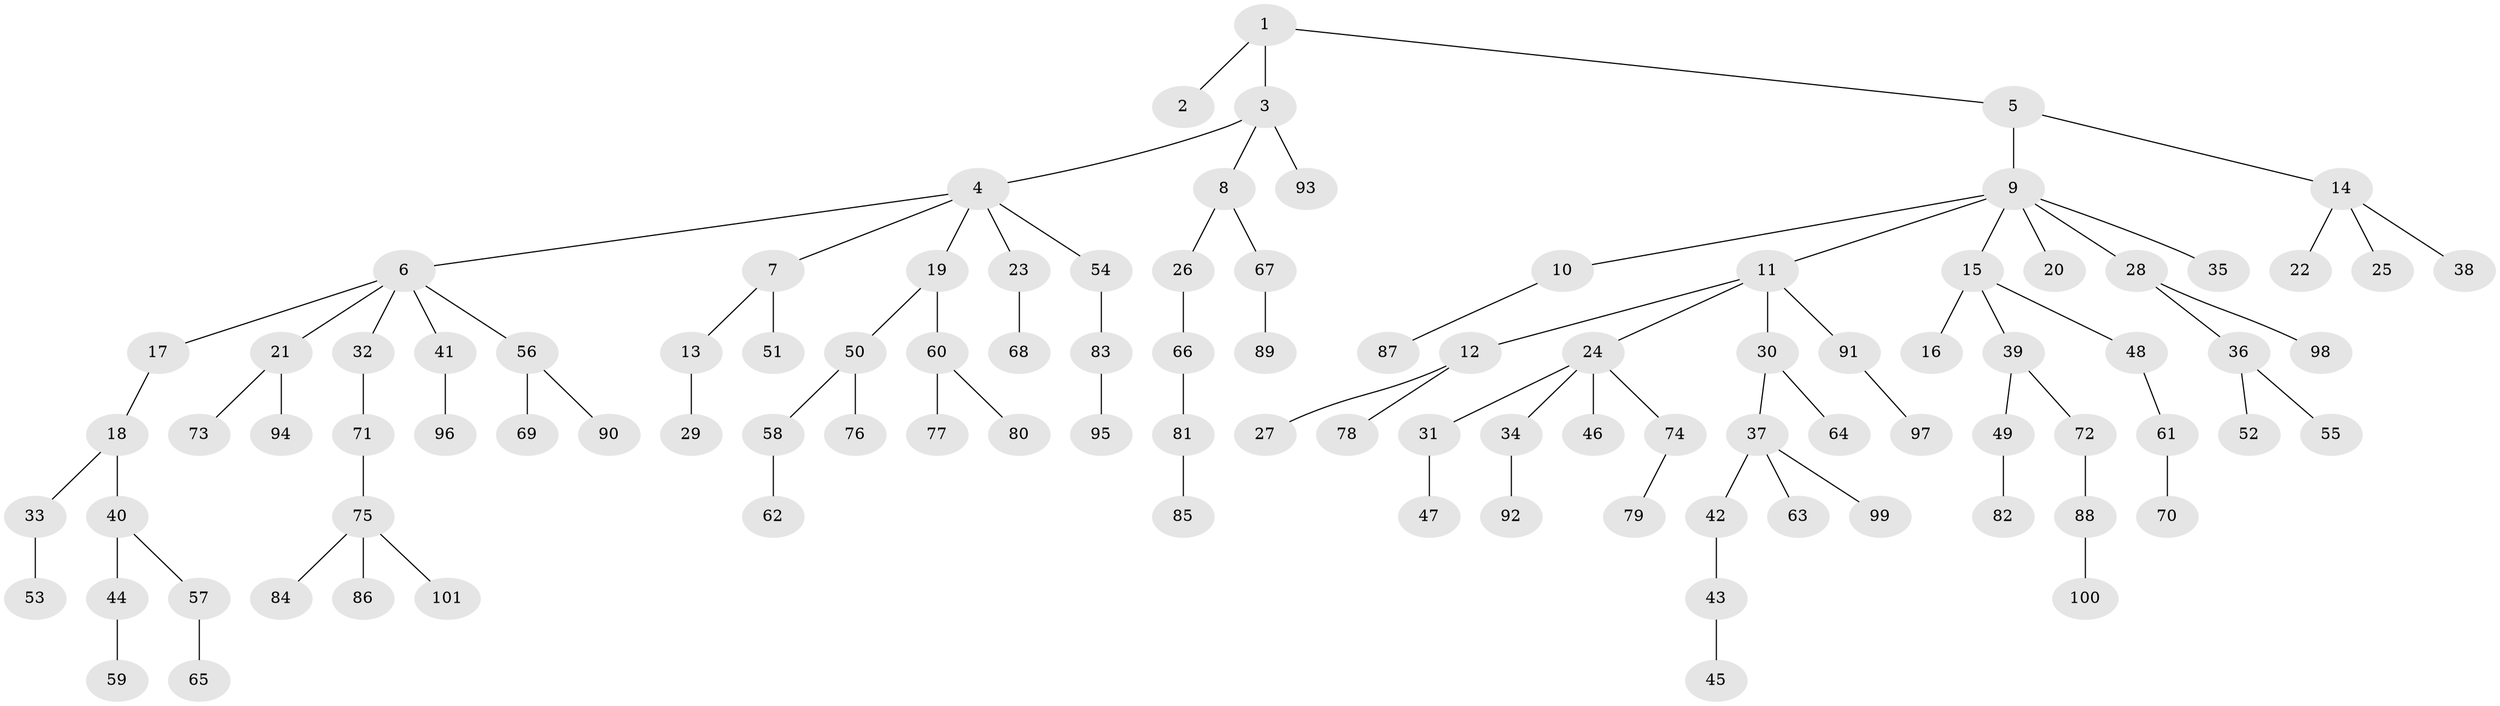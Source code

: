 // Generated by graph-tools (version 1.1) at 2025/50/03/09/25 03:50:20]
// undirected, 101 vertices, 100 edges
graph export_dot {
graph [start="1"]
  node [color=gray90,style=filled];
  1;
  2;
  3;
  4;
  5;
  6;
  7;
  8;
  9;
  10;
  11;
  12;
  13;
  14;
  15;
  16;
  17;
  18;
  19;
  20;
  21;
  22;
  23;
  24;
  25;
  26;
  27;
  28;
  29;
  30;
  31;
  32;
  33;
  34;
  35;
  36;
  37;
  38;
  39;
  40;
  41;
  42;
  43;
  44;
  45;
  46;
  47;
  48;
  49;
  50;
  51;
  52;
  53;
  54;
  55;
  56;
  57;
  58;
  59;
  60;
  61;
  62;
  63;
  64;
  65;
  66;
  67;
  68;
  69;
  70;
  71;
  72;
  73;
  74;
  75;
  76;
  77;
  78;
  79;
  80;
  81;
  82;
  83;
  84;
  85;
  86;
  87;
  88;
  89;
  90;
  91;
  92;
  93;
  94;
  95;
  96;
  97;
  98;
  99;
  100;
  101;
  1 -- 2;
  1 -- 3;
  1 -- 5;
  3 -- 4;
  3 -- 8;
  3 -- 93;
  4 -- 6;
  4 -- 7;
  4 -- 19;
  4 -- 23;
  4 -- 54;
  5 -- 9;
  5 -- 14;
  6 -- 17;
  6 -- 21;
  6 -- 32;
  6 -- 41;
  6 -- 56;
  7 -- 13;
  7 -- 51;
  8 -- 26;
  8 -- 67;
  9 -- 10;
  9 -- 11;
  9 -- 15;
  9 -- 20;
  9 -- 28;
  9 -- 35;
  10 -- 87;
  11 -- 12;
  11 -- 24;
  11 -- 30;
  11 -- 91;
  12 -- 27;
  12 -- 78;
  13 -- 29;
  14 -- 22;
  14 -- 25;
  14 -- 38;
  15 -- 16;
  15 -- 39;
  15 -- 48;
  17 -- 18;
  18 -- 33;
  18 -- 40;
  19 -- 50;
  19 -- 60;
  21 -- 73;
  21 -- 94;
  23 -- 68;
  24 -- 31;
  24 -- 34;
  24 -- 46;
  24 -- 74;
  26 -- 66;
  28 -- 36;
  28 -- 98;
  30 -- 37;
  30 -- 64;
  31 -- 47;
  32 -- 71;
  33 -- 53;
  34 -- 92;
  36 -- 52;
  36 -- 55;
  37 -- 42;
  37 -- 63;
  37 -- 99;
  39 -- 49;
  39 -- 72;
  40 -- 44;
  40 -- 57;
  41 -- 96;
  42 -- 43;
  43 -- 45;
  44 -- 59;
  48 -- 61;
  49 -- 82;
  50 -- 58;
  50 -- 76;
  54 -- 83;
  56 -- 69;
  56 -- 90;
  57 -- 65;
  58 -- 62;
  60 -- 77;
  60 -- 80;
  61 -- 70;
  66 -- 81;
  67 -- 89;
  71 -- 75;
  72 -- 88;
  74 -- 79;
  75 -- 84;
  75 -- 86;
  75 -- 101;
  81 -- 85;
  83 -- 95;
  88 -- 100;
  91 -- 97;
}

